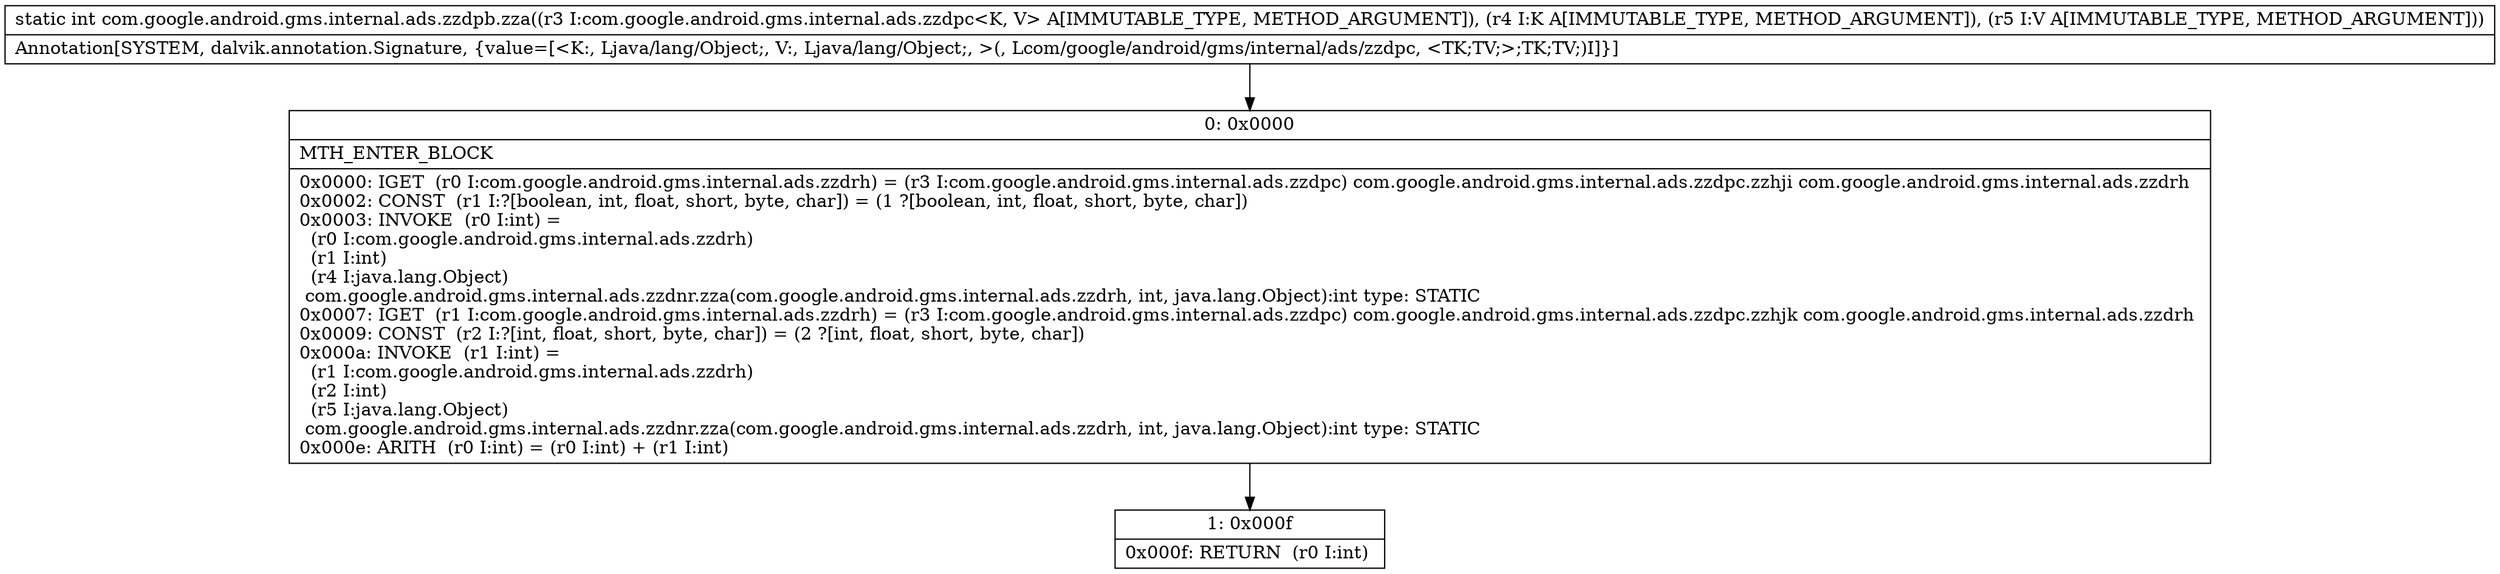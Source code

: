 digraph "CFG forcom.google.android.gms.internal.ads.zzdpb.zza(Lcom\/google\/android\/gms\/internal\/ads\/zzdpc;Ljava\/lang\/Object;Ljava\/lang\/Object;)I" {
Node_0 [shape=record,label="{0\:\ 0x0000|MTH_ENTER_BLOCK\l|0x0000: IGET  (r0 I:com.google.android.gms.internal.ads.zzdrh) = (r3 I:com.google.android.gms.internal.ads.zzdpc) com.google.android.gms.internal.ads.zzdpc.zzhji com.google.android.gms.internal.ads.zzdrh \l0x0002: CONST  (r1 I:?[boolean, int, float, short, byte, char]) = (1 ?[boolean, int, float, short, byte, char]) \l0x0003: INVOKE  (r0 I:int) = \l  (r0 I:com.google.android.gms.internal.ads.zzdrh)\l  (r1 I:int)\l  (r4 I:java.lang.Object)\l com.google.android.gms.internal.ads.zzdnr.zza(com.google.android.gms.internal.ads.zzdrh, int, java.lang.Object):int type: STATIC \l0x0007: IGET  (r1 I:com.google.android.gms.internal.ads.zzdrh) = (r3 I:com.google.android.gms.internal.ads.zzdpc) com.google.android.gms.internal.ads.zzdpc.zzhjk com.google.android.gms.internal.ads.zzdrh \l0x0009: CONST  (r2 I:?[int, float, short, byte, char]) = (2 ?[int, float, short, byte, char]) \l0x000a: INVOKE  (r1 I:int) = \l  (r1 I:com.google.android.gms.internal.ads.zzdrh)\l  (r2 I:int)\l  (r5 I:java.lang.Object)\l com.google.android.gms.internal.ads.zzdnr.zza(com.google.android.gms.internal.ads.zzdrh, int, java.lang.Object):int type: STATIC \l0x000e: ARITH  (r0 I:int) = (r0 I:int) + (r1 I:int) \l}"];
Node_1 [shape=record,label="{1\:\ 0x000f|0x000f: RETURN  (r0 I:int) \l}"];
MethodNode[shape=record,label="{static int com.google.android.gms.internal.ads.zzdpb.zza((r3 I:com.google.android.gms.internal.ads.zzdpc\<K, V\> A[IMMUTABLE_TYPE, METHOD_ARGUMENT]), (r4 I:K A[IMMUTABLE_TYPE, METHOD_ARGUMENT]), (r5 I:V A[IMMUTABLE_TYPE, METHOD_ARGUMENT]))  | Annotation[SYSTEM, dalvik.annotation.Signature, \{value=[\<K:, Ljava\/lang\/Object;, V:, Ljava\/lang\/Object;, \>(, Lcom\/google\/android\/gms\/internal\/ads\/zzdpc, \<TK;TV;\>;TK;TV;)I]\}]\l}"];
MethodNode -> Node_0;
Node_0 -> Node_1;
}

